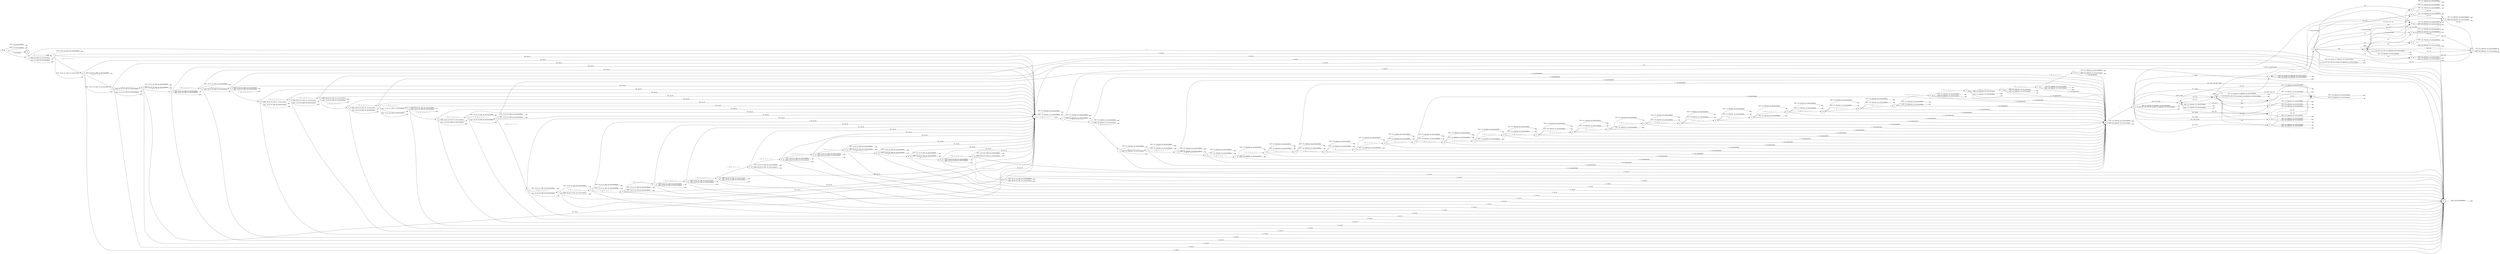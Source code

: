 digraph rfc5424 {
	rankdir=LR;
	node [ shape = point ];
	ENTRY;
	eof_1;
	eof_2;
	eof_3;
	eof_4;
	eof_5;
	eof_6;
	eof_7;
	eof_8;
	eof_9;
	eof_10;
	eof_11;
	eof_12;
	eof_13;
	eof_14;
	eof_15;
	eof_16;
	eof_17;
	eof_18;
	eof_19;
	eof_20;
	eof_21;
	eof_22;
	eof_23;
	eof_24;
	eof_25;
	eof_26;
	eof_27;
	eof_28;
	eof_29;
	eof_30;
	eof_31;
	eof_32;
	eof_33;
	eof_34;
	eof_35;
	eof_36;
	eof_37;
	eof_38;
	eof_39;
	eof_40;
	eof_41;
	eof_42;
	eof_43;
	eof_44;
	eof_45;
	eof_46;
	eof_47;
	eof_48;
	eof_49;
	eof_50;
	eof_51;
	eof_52;
	eof_53;
	eof_54;
	eof_55;
	eof_56;
	eof_57;
	eof_58;
	eof_59;
	eof_60;
	eof_61;
	eof_62;
	eof_63;
	eof_64;
	eof_65;
	eof_66;
	eof_67;
	eof_68;
	eof_69;
	eof_70;
	eof_71;
	eof_72;
	eof_73;
	eof_74;
	eof_75;
	eof_76;
	eof_77;
	eof_78;
	eof_79;
	eof_80;
	eof_81;
	eof_82;
	eof_83;
	eof_84;
	eof_85;
	eof_86;
	eof_87;
	eof_88;
	node [ shape = circle, height = 0.2 ];
	err_1 [ label=""];
	err_2 [ label=""];
	err_3 [ label=""];
	err_4 [ label=""];
	err_5 [ label=""];
	err_6 [ label=""];
	err_7 [ label=""];
	err_8 [ label=""];
	err_9 [ label=""];
	err_10 [ label=""];
	err_11 [ label=""];
	err_12 [ label=""];
	err_13 [ label=""];
	err_14 [ label=""];
	err_15 [ label=""];
	err_16 [ label=""];
	err_17 [ label=""];
	err_18 [ label=""];
	err_19 [ label=""];
	err_20 [ label=""];
	err_21 [ label=""];
	err_22 [ label=""];
	err_23 [ label=""];
	err_24 [ label=""];
	err_25 [ label=""];
	err_26 [ label=""];
	err_27 [ label=""];
	err_28 [ label=""];
	err_29 [ label=""];
	err_30 [ label=""];
	err_31 [ label=""];
	err_32 [ label=""];
	err_33 [ label=""];
	err_34 [ label=""];
	err_35 [ label=""];
	err_36 [ label=""];
	err_37 [ label=""];
	err_38 [ label=""];
	err_39 [ label=""];
	err_40 [ label=""];
	err_41 [ label=""];
	err_42 [ label=""];
	err_43 [ label=""];
	err_44 [ label=""];
	err_45 [ label=""];
	err_46 [ label=""];
	err_47 [ label=""];
	err_48 [ label=""];
	err_49 [ label=""];
	err_50 [ label=""];
	err_51 [ label=""];
	err_52 [ label=""];
	err_53 [ label=""];
	err_54 [ label=""];
	err_55 [ label=""];
	err_56 [ label=""];
	err_57 [ label=""];
	err_58 [ label=""];
	err_59 [ label=""];
	err_60 [ label=""];
	err_61 [ label=""];
	err_62 [ label=""];
	err_63 [ label=""];
	err_64 [ label=""];
	err_65 [ label=""];
	err_66 [ label=""];
	err_67 [ label=""];
	err_68 [ label=""];
	err_69 [ label=""];
	err_70 [ label=""];
	err_71 [ label=""];
	err_72 [ label=""];
	err_73 [ label=""];
	err_74 [ label=""];
	err_75 [ label=""];
	err_76 [ label=""];
	err_77 [ label=""];
	err_78 [ label=""];
	err_79 [ label=""];
	err_80 [ label=""];
	err_81 [ label=""];
	err_82 [ label=""];
	err_83 [ label=""];
	err_84 [ label=""];
	err_85 [ label=""];
	err_86 [ label=""];
	err_87 [ label=""];
	err_88 [ label=""];
	err_90 [ label=""];
	node [ fixedsize = true, height = 0.65, shape = doublecircle ];
	89;
	90;
	node [ shape = circle ];
	1 -> 89 [ label = "'-'" ];
	1 -> 2 [ label = "'[' / ini_elements" ];
	1 -> err_1 [ label = "DEF / err_structureddata" ];
	2 -> 3 [ label = "'!', '#'..'<', '>'..'\\', '^'..'~' / mark" ];
	2 -> err_2 [ label = "DEF / err_sdid, err_structureddata" ];
	3 -> 4 [ label = "SP / set_id" ];
	3 -> 58 [ label = "'!', '#'..'<', '>'..'\\', '^'..'~'" ];
	3 -> 90 [ label = "']' / set_id" ];
	3 -> err_3 [ label = "DEF / set_id, err_sdid, err_structureddata" ];
	4 -> 5 [ label = "'!', '#'..'<', '>'..'\\', '^'..'~' / mark" ];
	4 -> err_4 [ label = "DEF / err_sdparam, err_structureddata" ];
	5 -> 6 [ label = "'!', '#'..'<', '>'..'\\', '^'..'~'" ];
	5 -> 37 [ label = "'=' / set_paramname" ];
	5 -> err_5 [ label = "DEF / err_sdparam, err_structureddata" ];
	6 -> 7 [ label = "'!', '#'..'<', '>'..'\\', '^'..'~'" ];
	6 -> 37 [ label = "'=' / set_paramname" ];
	6 -> err_6 [ label = "DEF / err_sdparam, err_structureddata" ];
	7 -> 8 [ label = "'!', '#'..'<', '>'..'\\', '^'..'~'" ];
	7 -> 37 [ label = "'=' / set_paramname" ];
	7 -> err_7 [ label = "DEF / err_sdparam, err_structureddata" ];
	8 -> 9 [ label = "'!', '#'..'<', '>'..'\\', '^'..'~'" ];
	8 -> 37 [ label = "'=' / set_paramname" ];
	8 -> err_8 [ label = "DEF / err_sdparam, err_structureddata" ];
	9 -> 10 [ label = "'!', '#'..'<', '>'..'\\', '^'..'~'" ];
	9 -> 37 [ label = "'=' / set_paramname" ];
	9 -> err_9 [ label = "DEF / err_sdparam, err_structureddata" ];
	10 -> 11 [ label = "'!', '#'..'<', '>'..'\\', '^'..'~'" ];
	10 -> 37 [ label = "'=' / set_paramname" ];
	10 -> err_10 [ label = "DEF / err_sdparam, err_structureddata" ];
	11 -> 12 [ label = "'!', '#'..'<', '>'..'\\', '^'..'~'" ];
	11 -> 37 [ label = "'=' / set_paramname" ];
	11 -> err_11 [ label = "DEF / err_sdparam, err_structureddata" ];
	12 -> 13 [ label = "'!', '#'..'<', '>'..'\\', '^'..'~'" ];
	12 -> 37 [ label = "'=' / set_paramname" ];
	12 -> err_12 [ label = "DEF / err_sdparam, err_structureddata" ];
	13 -> 14 [ label = "'!', '#'..'<', '>'..'\\', '^'..'~'" ];
	13 -> 37 [ label = "'=' / set_paramname" ];
	13 -> err_13 [ label = "DEF / err_sdparam, err_structureddata" ];
	14 -> 15 [ label = "'!', '#'..'<', '>'..'\\', '^'..'~'" ];
	14 -> 37 [ label = "'=' / set_paramname" ];
	14 -> err_14 [ label = "DEF / err_sdparam, err_structureddata" ];
	15 -> 16 [ label = "'!', '#'..'<', '>'..'\\', '^'..'~'" ];
	15 -> 37 [ label = "'=' / set_paramname" ];
	15 -> err_15 [ label = "DEF / err_sdparam, err_structureddata" ];
	16 -> 17 [ label = "'!', '#'..'<', '>'..'\\', '^'..'~'" ];
	16 -> 37 [ label = "'=' / set_paramname" ];
	16 -> err_16 [ label = "DEF / err_sdparam, err_structureddata" ];
	17 -> 18 [ label = "'!', '#'..'<', '>'..'\\', '^'..'~'" ];
	17 -> 37 [ label = "'=' / set_paramname" ];
	17 -> err_17 [ label = "DEF / err_sdparam, err_structureddata" ];
	18 -> 19 [ label = "'!', '#'..'<', '>'..'\\', '^'..'~'" ];
	18 -> 37 [ label = "'=' / set_paramname" ];
	18 -> err_18 [ label = "DEF / err_sdparam, err_structureddata" ];
	19 -> 20 [ label = "'!', '#'..'<', '>'..'\\', '^'..'~'" ];
	19 -> 37 [ label = "'=' / set_paramname" ];
	19 -> err_19 [ label = "DEF / err_sdparam, err_structureddata" ];
	20 -> 21 [ label = "'!', '#'..'<', '>'..'\\', '^'..'~'" ];
	20 -> 37 [ label = "'=' / set_paramname" ];
	20 -> err_20 [ label = "DEF / err_sdparam, err_structureddata" ];
	21 -> 22 [ label = "'!', '#'..'<', '>'..'\\', '^'..'~'" ];
	21 -> 37 [ label = "'=' / set_paramname" ];
	21 -> err_21 [ label = "DEF / err_sdparam, err_structureddata" ];
	22 -> 23 [ label = "'!', '#'..'<', '>'..'\\', '^'..'~'" ];
	22 -> 37 [ label = "'=' / set_paramname" ];
	22 -> err_22 [ label = "DEF / err_sdparam, err_structureddata" ];
	23 -> 24 [ label = "'!', '#'..'<', '>'..'\\', '^'..'~'" ];
	23 -> 37 [ label = "'=' / set_paramname" ];
	23 -> err_23 [ label = "DEF / err_sdparam, err_structureddata" ];
	24 -> 25 [ label = "'!', '#'..'<', '>'..'\\', '^'..'~'" ];
	24 -> 37 [ label = "'=' / set_paramname" ];
	24 -> err_24 [ label = "DEF / err_sdparam, err_structureddata" ];
	25 -> 26 [ label = "'!', '#'..'<', '>'..'\\', '^'..'~'" ];
	25 -> 37 [ label = "'=' / set_paramname" ];
	25 -> err_25 [ label = "DEF / err_sdparam, err_structureddata" ];
	26 -> 27 [ label = "'!', '#'..'<', '>'..'\\', '^'..'~'" ];
	26 -> 37 [ label = "'=' / set_paramname" ];
	26 -> err_26 [ label = "DEF / err_sdparam, err_structureddata" ];
	27 -> 28 [ label = "'!', '#'..'<', '>'..'\\', '^'..'~'" ];
	27 -> 37 [ label = "'=' / set_paramname" ];
	27 -> err_27 [ label = "DEF / err_sdparam, err_structureddata" ];
	28 -> 29 [ label = "'!', '#'..'<', '>'..'\\', '^'..'~'" ];
	28 -> 37 [ label = "'=' / set_paramname" ];
	28 -> err_28 [ label = "DEF / err_sdparam, err_structureddata" ];
	29 -> 30 [ label = "'!', '#'..'<', '>'..'\\', '^'..'~'" ];
	29 -> 37 [ label = "'=' / set_paramname" ];
	29 -> err_29 [ label = "DEF / err_sdparam, err_structureddata" ];
	30 -> 31 [ label = "'!', '#'..'<', '>'..'\\', '^'..'~'" ];
	30 -> 37 [ label = "'=' / set_paramname" ];
	30 -> err_30 [ label = "DEF / err_sdparam, err_structureddata" ];
	31 -> 32 [ label = "'!', '#'..'<', '>'..'\\', '^'..'~'" ];
	31 -> 37 [ label = "'=' / set_paramname" ];
	31 -> err_31 [ label = "DEF / err_sdparam, err_structureddata" ];
	32 -> 33 [ label = "'!', '#'..'<', '>'..'\\', '^'..'~'" ];
	32 -> 37 [ label = "'=' / set_paramname" ];
	32 -> err_32 [ label = "DEF / err_sdparam, err_structureddata" ];
	33 -> 34 [ label = "'!', '#'..'<', '>'..'\\', '^'..'~'" ];
	33 -> 37 [ label = "'=' / set_paramname" ];
	33 -> err_33 [ label = "DEF / err_sdparam, err_structureddata" ];
	34 -> 35 [ label = "'!', '#'..'<', '>'..'\\', '^'..'~'" ];
	34 -> 37 [ label = "'=' / set_paramname" ];
	34 -> err_34 [ label = "DEF / err_sdparam, err_structureddata" ];
	35 -> 36 [ label = "'!', '#'..'<', '>'..'\\', '^'..'~'" ];
	35 -> 37 [ label = "'=' / set_paramname" ];
	35 -> err_35 [ label = "DEF / err_sdparam, err_structureddata" ];
	36 -> 37 [ label = "'=' / set_paramname" ];
	36 -> err_36 [ label = "DEF / err_sdparam, err_structureddata" ];
	37 -> 38 [ label = "'\"'" ];
	37 -> err_37 [ label = "DEF / err_sdparam, err_structureddata" ];
	38 -> 40 [ label = "'\"' / mark, set_paramvalue" ];
	38 -> 41 [ label = "'\\' / mark" ];
	38 -> err_38 [ label = "']', 128..193, 245..255 / err_escape, err_sdparam, err_structureddata" ];
	38 -> 51 [ label = "194..223 / mark" ];
	38 -> 52 [ label = "224 / mark" ];
	38 -> 53 [ label = "225..236, 238..239 / mark" ];
	38 -> 54 [ label = "237 / mark" ];
	38 -> 55 [ label = "240 / mark" ];
	38 -> 56 [ label = "241..243 / mark" ];
	38 -> 57 [ label = "244 / mark" ];
	38 -> 39 [ label = "DEF / mark" ];
	39 -> 40 [ label = "'\"' / set_paramvalue" ];
	39 -> 41 [ label = "'\\'" ];
	39 -> err_39 [ label = "']', 128..193, 245..255 / err_escape, err_sdparam, err_structureddata" ];
	39 -> 51 [ label = "194..223" ];
	39 -> 52 [ label = "224" ];
	39 -> 53 [ label = "225..236, 238..239" ];
	39 -> 54 [ label = "237" ];
	39 -> 55 [ label = "240" ];
	39 -> 56 [ label = "241..243" ];
	39 -> 57 [ label = "244" ];
	39 -> 39 [ label = "DEF" ];
	40 -> 4 [ label = "SP" ];
	40 -> 90 [ label = "']'" ];
	40 -> err_40 [ label = "DEF / err_sdparam, err_structureddata" ];
	41 -> 42 [ label = "'\"', '\\'..']'" ];
	41 -> err_41 [ label = "DEF / err_escape, err_sdparam, err_structureddata" ];
	42 -> 40 [ label = "'\"' / set_paramvalue" ];
	42 -> 41 [ label = "'\\'" ];
	42 -> err_42 [ label = "']', 128..193, 245..255 / err_escape, err_sdparam, err_structureddata" ];
	42 -> 44 [ label = "194..223" ];
	42 -> 45 [ label = "224" ];
	42 -> 46 [ label = "225..236, 238..239" ];
	42 -> 47 [ label = "237" ];
	42 -> 48 [ label = "240" ];
	42 -> 49 [ label = "241..243" ];
	42 -> 50 [ label = "244" ];
	42 -> 43 [ label = "DEF" ];
	43 -> 40 [ label = "'\"' / set_paramvalue" ];
	43 -> err_43 [ label = "'\\'..']', 128..193, 245..255 / err_sdparam, err_structureddata" ];
	43 -> 44 [ label = "194..223" ];
	43 -> 45 [ label = "224" ];
	43 -> 46 [ label = "225..236, 238..239" ];
	43 -> 47 [ label = "237" ];
	43 -> 48 [ label = "240" ];
	43 -> 49 [ label = "241..243" ];
	43 -> 50 [ label = "244" ];
	43 -> 43 [ label = "DEF" ];
	44 -> 43 [ label = "128..191" ];
	44 -> err_44 [ label = "DEF / err_sdparam, err_structureddata" ];
	45 -> 44 [ label = "160..191" ];
	45 -> err_45 [ label = "DEF / err_sdparam, err_structureddata" ];
	46 -> 44 [ label = "128..191" ];
	46 -> err_46 [ label = "DEF / err_sdparam, err_structureddata" ];
	47 -> 44 [ label = "128..159" ];
	47 -> err_47 [ label = "DEF / err_sdparam, err_structureddata" ];
	48 -> 46 [ label = "144..191" ];
	48 -> err_48 [ label = "DEF / err_sdparam, err_structureddata" ];
	49 -> 46 [ label = "128..191" ];
	49 -> err_49 [ label = "DEF / err_sdparam, err_structureddata" ];
	50 -> 46 [ label = "128..143" ];
	50 -> err_50 [ label = "DEF / err_sdparam, err_structureddata" ];
	51 -> 39 [ label = "128..191" ];
	51 -> err_51 [ label = "DEF / err_sdparam, err_structureddata" ];
	52 -> 51 [ label = "160..191" ];
	52 -> err_52 [ label = "DEF / err_sdparam, err_structureddata" ];
	53 -> 51 [ label = "128..191" ];
	53 -> err_53 [ label = "DEF / err_sdparam, err_structureddata" ];
	54 -> 51 [ label = "128..159" ];
	54 -> err_54 [ label = "DEF / err_sdparam, err_structureddata" ];
	55 -> 53 [ label = "144..191" ];
	55 -> err_55 [ label = "DEF / err_sdparam, err_structureddata" ];
	56 -> 53 [ label = "128..191" ];
	56 -> err_56 [ label = "DEF / err_sdparam, err_structureddata" ];
	57 -> 53 [ label = "128..143" ];
	57 -> err_57 [ label = "DEF / err_sdparam, err_structureddata" ];
	58 -> 4 [ label = "SP / set_id" ];
	58 -> 59 [ label = "'!', '#'..'<', '>'..'\\', '^'..'~'" ];
	58 -> 90 [ label = "']' / set_id" ];
	58 -> err_58 [ label = "DEF / set_id, err_sdid, err_structureddata" ];
	59 -> 4 [ label = "SP / set_id" ];
	59 -> 60 [ label = "'!', '#'..'<', '>'..'\\', '^'..'~'" ];
	59 -> 90 [ label = "']' / set_id" ];
	59 -> err_59 [ label = "DEF / set_id, err_sdid, err_structureddata" ];
	60 -> 4 [ label = "SP / set_id" ];
	60 -> 61 [ label = "'!', '#'..'<', '>'..'\\', '^'..'~'" ];
	60 -> 90 [ label = "']' / set_id" ];
	60 -> err_60 [ label = "DEF / set_id, err_sdid, err_structureddata" ];
	61 -> 4 [ label = "SP / set_id" ];
	61 -> 62 [ label = "'!', '#'..'<', '>'..'\\', '^'..'~'" ];
	61 -> 90 [ label = "']' / set_id" ];
	61 -> err_61 [ label = "DEF / set_id, err_sdid, err_structureddata" ];
	62 -> 4 [ label = "SP / set_id" ];
	62 -> 63 [ label = "'!', '#'..'<', '>'..'\\', '^'..'~'" ];
	62 -> 90 [ label = "']' / set_id" ];
	62 -> err_62 [ label = "DEF / set_id, err_sdid, err_structureddata" ];
	63 -> 4 [ label = "SP / set_id" ];
	63 -> 64 [ label = "'!', '#'..'<', '>'..'\\', '^'..'~'" ];
	63 -> 90 [ label = "']' / set_id" ];
	63 -> err_63 [ label = "DEF / set_id, err_sdid, err_structureddata" ];
	64 -> 4 [ label = "SP / set_id" ];
	64 -> 65 [ label = "'!', '#'..'<', '>'..'\\', '^'..'~'" ];
	64 -> 90 [ label = "']' / set_id" ];
	64 -> err_64 [ label = "DEF / set_id, err_sdid, err_structureddata" ];
	65 -> 4 [ label = "SP / set_id" ];
	65 -> 66 [ label = "'!', '#'..'<', '>'..'\\', '^'..'~'" ];
	65 -> 90 [ label = "']' / set_id" ];
	65 -> err_65 [ label = "DEF / set_id, err_sdid, err_structureddata" ];
	66 -> 4 [ label = "SP / set_id" ];
	66 -> 67 [ label = "'!', '#'..'<', '>'..'\\', '^'..'~'" ];
	66 -> 90 [ label = "']' / set_id" ];
	66 -> err_66 [ label = "DEF / set_id, err_sdid, err_structureddata" ];
	67 -> 4 [ label = "SP / set_id" ];
	67 -> 68 [ label = "'!', '#'..'<', '>'..'\\', '^'..'~'" ];
	67 -> 90 [ label = "']' / set_id" ];
	67 -> err_67 [ label = "DEF / set_id, err_sdid, err_structureddata" ];
	68 -> 4 [ label = "SP / set_id" ];
	68 -> 69 [ label = "'!', '#'..'<', '>'..'\\', '^'..'~'" ];
	68 -> 90 [ label = "']' / set_id" ];
	68 -> err_68 [ label = "DEF / set_id, err_sdid, err_structureddata" ];
	69 -> 4 [ label = "SP / set_id" ];
	69 -> 70 [ label = "'!', '#'..'<', '>'..'\\', '^'..'~'" ];
	69 -> 90 [ label = "']' / set_id" ];
	69 -> err_69 [ label = "DEF / set_id, err_sdid, err_structureddata" ];
	70 -> 4 [ label = "SP / set_id" ];
	70 -> 71 [ label = "'!', '#'..'<', '>'..'\\', '^'..'~'" ];
	70 -> 90 [ label = "']' / set_id" ];
	70 -> err_70 [ label = "DEF / set_id, err_sdid, err_structureddata" ];
	71 -> 4 [ label = "SP / set_id" ];
	71 -> 72 [ label = "'!', '#'..'<', '>'..'\\', '^'..'~'" ];
	71 -> 90 [ label = "']' / set_id" ];
	71 -> err_71 [ label = "DEF / set_id, err_sdid, err_structureddata" ];
	72 -> 4 [ label = "SP / set_id" ];
	72 -> 73 [ label = "'!', '#'..'<', '>'..'\\', '^'..'~'" ];
	72 -> 90 [ label = "']' / set_id" ];
	72 -> err_72 [ label = "DEF / set_id, err_sdid, err_structureddata" ];
	73 -> 4 [ label = "SP / set_id" ];
	73 -> 74 [ label = "'!', '#'..'<', '>'..'\\', '^'..'~'" ];
	73 -> 90 [ label = "']' / set_id" ];
	73 -> err_73 [ label = "DEF / set_id, err_sdid, err_structureddata" ];
	74 -> 4 [ label = "SP / set_id" ];
	74 -> 75 [ label = "'!', '#'..'<', '>'..'\\', '^'..'~'" ];
	74 -> 90 [ label = "']' / set_id" ];
	74 -> err_74 [ label = "DEF / set_id, err_sdid, err_structureddata" ];
	75 -> 4 [ label = "SP / set_id" ];
	75 -> 76 [ label = "'!', '#'..'<', '>'..'\\', '^'..'~'" ];
	75 -> 90 [ label = "']' / set_id" ];
	75 -> err_75 [ label = "DEF / set_id, err_sdid, err_structureddata" ];
	76 -> 4 [ label = "SP / set_id" ];
	76 -> 77 [ label = "'!', '#'..'<', '>'..'\\', '^'..'~'" ];
	76 -> 90 [ label = "']' / set_id" ];
	76 -> err_76 [ label = "DEF / set_id, err_sdid, err_structureddata" ];
	77 -> 4 [ label = "SP / set_id" ];
	77 -> 78 [ label = "'!', '#'..'<', '>'..'\\', '^'..'~'" ];
	77 -> 90 [ label = "']' / set_id" ];
	77 -> err_77 [ label = "DEF / set_id, err_sdid, err_structureddata" ];
	78 -> 4 [ label = "SP / set_id" ];
	78 -> 79 [ label = "'!', '#'..'<', '>'..'\\', '^'..'~'" ];
	78 -> 90 [ label = "']' / set_id" ];
	78 -> err_78 [ label = "DEF / set_id, err_sdid, err_structureddata" ];
	79 -> 4 [ label = "SP / set_id" ];
	79 -> 80 [ label = "'!', '#'..'<', '>'..'\\', '^'..'~'" ];
	79 -> 90 [ label = "']' / set_id" ];
	79 -> err_79 [ label = "DEF / set_id, err_sdid, err_structureddata" ];
	80 -> 4 [ label = "SP / set_id" ];
	80 -> 81 [ label = "'!', '#'..'<', '>'..'\\', '^'..'~'" ];
	80 -> 90 [ label = "']' / set_id" ];
	80 -> err_80 [ label = "DEF / set_id, err_sdid, err_structureddata" ];
	81 -> 4 [ label = "SP / set_id" ];
	81 -> 82 [ label = "'!', '#'..'<', '>'..'\\', '^'..'~'" ];
	81 -> 90 [ label = "']' / set_id" ];
	81 -> err_81 [ label = "DEF / set_id, err_sdid, err_structureddata" ];
	82 -> 4 [ label = "SP / set_id" ];
	82 -> 83 [ label = "'!', '#'..'<', '>'..'\\', '^'..'~'" ];
	82 -> 90 [ label = "']' / set_id" ];
	82 -> err_82 [ label = "DEF / set_id, err_sdid, err_structureddata" ];
	83 -> 4 [ label = "SP / set_id" ];
	83 -> 84 [ label = "'!', '#'..'<', '>'..'\\', '^'..'~'" ];
	83 -> 90 [ label = "']' / set_id" ];
	83 -> err_83 [ label = "DEF / set_id, err_sdid, err_structureddata" ];
	84 -> 4 [ label = "SP / set_id" ];
	84 -> 85 [ label = "'!', '#'..'<', '>'..'\\', '^'..'~'" ];
	84 -> 90 [ label = "']' / set_id" ];
	84 -> err_84 [ label = "DEF / set_id, err_sdid, err_structureddata" ];
	85 -> 4 [ label = "SP / set_id" ];
	85 -> 86 [ label = "'!', '#'..'<', '>'..'\\', '^'..'~'" ];
	85 -> 90 [ label = "']' / set_id" ];
	85 -> err_85 [ label = "DEF / set_id, err_sdid, err_structureddata" ];
	86 -> 4 [ label = "SP / set_id" ];
	86 -> 87 [ label = "'!', '#'..'<', '>'..'\\', '^'..'~'" ];
	86 -> 90 [ label = "']' / set_id" ];
	86 -> err_86 [ label = "DEF / set_id, err_sdid, err_structureddata" ];
	87 -> 4 [ label = "SP / set_id" ];
	87 -> 88 [ label = "'!', '#'..'<', '>'..'\\', '^'..'~'" ];
	87 -> 90 [ label = "']' / set_id" ];
	87 -> err_87 [ label = "DEF / set_id, err_sdid, err_structureddata" ];
	88 -> 4 [ label = "SP / set_id" ];
	88 -> 90 [ label = "']' / set_id" ];
	88 -> err_88 [ label = "DEF / set_id, err_sdid, err_structureddata" ];
	90 -> 2 [ label = "'['" ];
	90 -> err_90 [ label = "DEF / err_structureddata" ];
	ENTRY -> 1 [ label = "IN" ];
	1 -> eof_1 [ label = "EOF / err_structureddata" ];
	2 -> eof_2 [ label = "EOF / err_sdid, err_structureddata" ];
	3 -> eof_3 [ label = "EOF / set_id, err_sdid, err_structureddata" ];
	4 -> eof_4 [ label = "EOF / err_sdparam, err_structureddata" ];
	5 -> eof_5 [ label = "EOF / err_sdparam, err_structureddata" ];
	6 -> eof_6 [ label = "EOF / err_sdparam, err_structureddata" ];
	7 -> eof_7 [ label = "EOF / err_sdparam, err_structureddata" ];
	8 -> eof_8 [ label = "EOF / err_sdparam, err_structureddata" ];
	9 -> eof_9 [ label = "EOF / err_sdparam, err_structureddata" ];
	10 -> eof_10 [ label = "EOF / err_sdparam, err_structureddata" ];
	11 -> eof_11 [ label = "EOF / err_sdparam, err_structureddata" ];
	12 -> eof_12 [ label = "EOF / err_sdparam, err_structureddata" ];
	13 -> eof_13 [ label = "EOF / err_sdparam, err_structureddata" ];
	14 -> eof_14 [ label = "EOF / err_sdparam, err_structureddata" ];
	15 -> eof_15 [ label = "EOF / err_sdparam, err_structureddata" ];
	16 -> eof_16 [ label = "EOF / err_sdparam, err_structureddata" ];
	17 -> eof_17 [ label = "EOF / err_sdparam, err_structureddata" ];
	18 -> eof_18 [ label = "EOF / err_sdparam, err_structureddata" ];
	19 -> eof_19 [ label = "EOF / err_sdparam, err_structureddata" ];
	20 -> eof_20 [ label = "EOF / err_sdparam, err_structureddata" ];
	21 -> eof_21 [ label = "EOF / err_sdparam, err_structureddata" ];
	22 -> eof_22 [ label = "EOF / err_sdparam, err_structureddata" ];
	23 -> eof_23 [ label = "EOF / err_sdparam, err_structureddata" ];
	24 -> eof_24 [ label = "EOF / err_sdparam, err_structureddata" ];
	25 -> eof_25 [ label = "EOF / err_sdparam, err_structureddata" ];
	26 -> eof_26 [ label = "EOF / err_sdparam, err_structureddata" ];
	27 -> eof_27 [ label = "EOF / err_sdparam, err_structureddata" ];
	28 -> eof_28 [ label = "EOF / err_sdparam, err_structureddata" ];
	29 -> eof_29 [ label = "EOF / err_sdparam, err_structureddata" ];
	30 -> eof_30 [ label = "EOF / err_sdparam, err_structureddata" ];
	31 -> eof_31 [ label = "EOF / err_sdparam, err_structureddata" ];
	32 -> eof_32 [ label = "EOF / err_sdparam, err_structureddata" ];
	33 -> eof_33 [ label = "EOF / err_sdparam, err_structureddata" ];
	34 -> eof_34 [ label = "EOF / err_sdparam, err_structureddata" ];
	35 -> eof_35 [ label = "EOF / err_sdparam, err_structureddata" ];
	36 -> eof_36 [ label = "EOF / err_sdparam, err_structureddata" ];
	37 -> eof_37 [ label = "EOF / err_sdparam, err_structureddata" ];
	38 -> eof_38 [ label = "EOF / err_escape, err_sdparam, err_structureddata" ];
	39 -> eof_39 [ label = "EOF / err_escape, err_sdparam, err_structureddata" ];
	40 -> eof_40 [ label = "EOF / err_sdparam, err_structureddata" ];
	41 -> eof_41 [ label = "EOF / err_escape, err_sdparam, err_structureddata" ];
	42 -> eof_42 [ label = "EOF / err_escape, err_sdparam, err_structureddata" ];
	43 -> eof_43 [ label = "EOF / err_sdparam, err_structureddata" ];
	44 -> eof_44 [ label = "EOF / err_sdparam, err_structureddata" ];
	45 -> eof_45 [ label = "EOF / err_sdparam, err_structureddata" ];
	46 -> eof_46 [ label = "EOF / err_sdparam, err_structureddata" ];
	47 -> eof_47 [ label = "EOF / err_sdparam, err_structureddata" ];
	48 -> eof_48 [ label = "EOF / err_sdparam, err_structureddata" ];
	49 -> eof_49 [ label = "EOF / err_sdparam, err_structureddata" ];
	50 -> eof_50 [ label = "EOF / err_sdparam, err_structureddata" ];
	51 -> eof_51 [ label = "EOF / err_sdparam, err_structureddata" ];
	52 -> eof_52 [ label = "EOF / err_sdparam, err_structureddata" ];
	53 -> eof_53 [ label = "EOF / err_sdparam, err_structureddata" ];
	54 -> eof_54 [ label = "EOF / err_sdparam, err_structureddata" ];
	55 -> eof_55 [ label = "EOF / err_sdparam, err_structureddata" ];
	56 -> eof_56 [ label = "EOF / err_sdparam, err_structureddata" ];
	57 -> eof_57 [ label = "EOF / err_sdparam, err_structureddata" ];
	58 -> eof_58 [ label = "EOF / set_id, err_sdid, err_structureddata" ];
	59 -> eof_59 [ label = "EOF / set_id, err_sdid, err_structureddata" ];
	60 -> eof_60 [ label = "EOF / set_id, err_sdid, err_structureddata" ];
	61 -> eof_61 [ label = "EOF / set_id, err_sdid, err_structureddata" ];
	62 -> eof_62 [ label = "EOF / set_id, err_sdid, err_structureddata" ];
	63 -> eof_63 [ label = "EOF / set_id, err_sdid, err_structureddata" ];
	64 -> eof_64 [ label = "EOF / set_id, err_sdid, err_structureddata" ];
	65 -> eof_65 [ label = "EOF / set_id, err_sdid, err_structureddata" ];
	66 -> eof_66 [ label = "EOF / set_id, err_sdid, err_structureddata" ];
	67 -> eof_67 [ label = "EOF / set_id, err_sdid, err_structureddata" ];
	68 -> eof_68 [ label = "EOF / set_id, err_sdid, err_structureddata" ];
	69 -> eof_69 [ label = "EOF / set_id, err_sdid, err_structureddata" ];
	70 -> eof_70 [ label = "EOF / set_id, err_sdid, err_structureddata" ];
	71 -> eof_71 [ label = "EOF / set_id, err_sdid, err_structureddata" ];
	72 -> eof_72 [ label = "EOF / set_id, err_sdid, err_structureddata" ];
	73 -> eof_73 [ label = "EOF / set_id, err_sdid, err_structureddata" ];
	74 -> eof_74 [ label = "EOF / set_id, err_sdid, err_structureddata" ];
	75 -> eof_75 [ label = "EOF / set_id, err_sdid, err_structureddata" ];
	76 -> eof_76 [ label = "EOF / set_id, err_sdid, err_structureddata" ];
	77 -> eof_77 [ label = "EOF / set_id, err_sdid, err_structureddata" ];
	78 -> eof_78 [ label = "EOF / set_id, err_sdid, err_structureddata" ];
	79 -> eof_79 [ label = "EOF / set_id, err_sdid, err_structureddata" ];
	80 -> eof_80 [ label = "EOF / set_id, err_sdid, err_structureddata" ];
	81 -> eof_81 [ label = "EOF / set_id, err_sdid, err_structureddata" ];
	82 -> eof_82 [ label = "EOF / set_id, err_sdid, err_structureddata" ];
	83 -> eof_83 [ label = "EOF / set_id, err_sdid, err_structureddata" ];
	84 -> eof_84 [ label = "EOF / set_id, err_sdid, err_structureddata" ];
	85 -> eof_85 [ label = "EOF / set_id, err_sdid, err_structureddata" ];
	86 -> eof_86 [ label = "EOF / set_id, err_sdid, err_structureddata" ];
	87 -> eof_87 [ label = "EOF / set_id, err_sdid, err_structureddata" ];
	88 -> eof_88 [ label = "EOF / set_id, err_sdid, err_structureddata" ];
}
